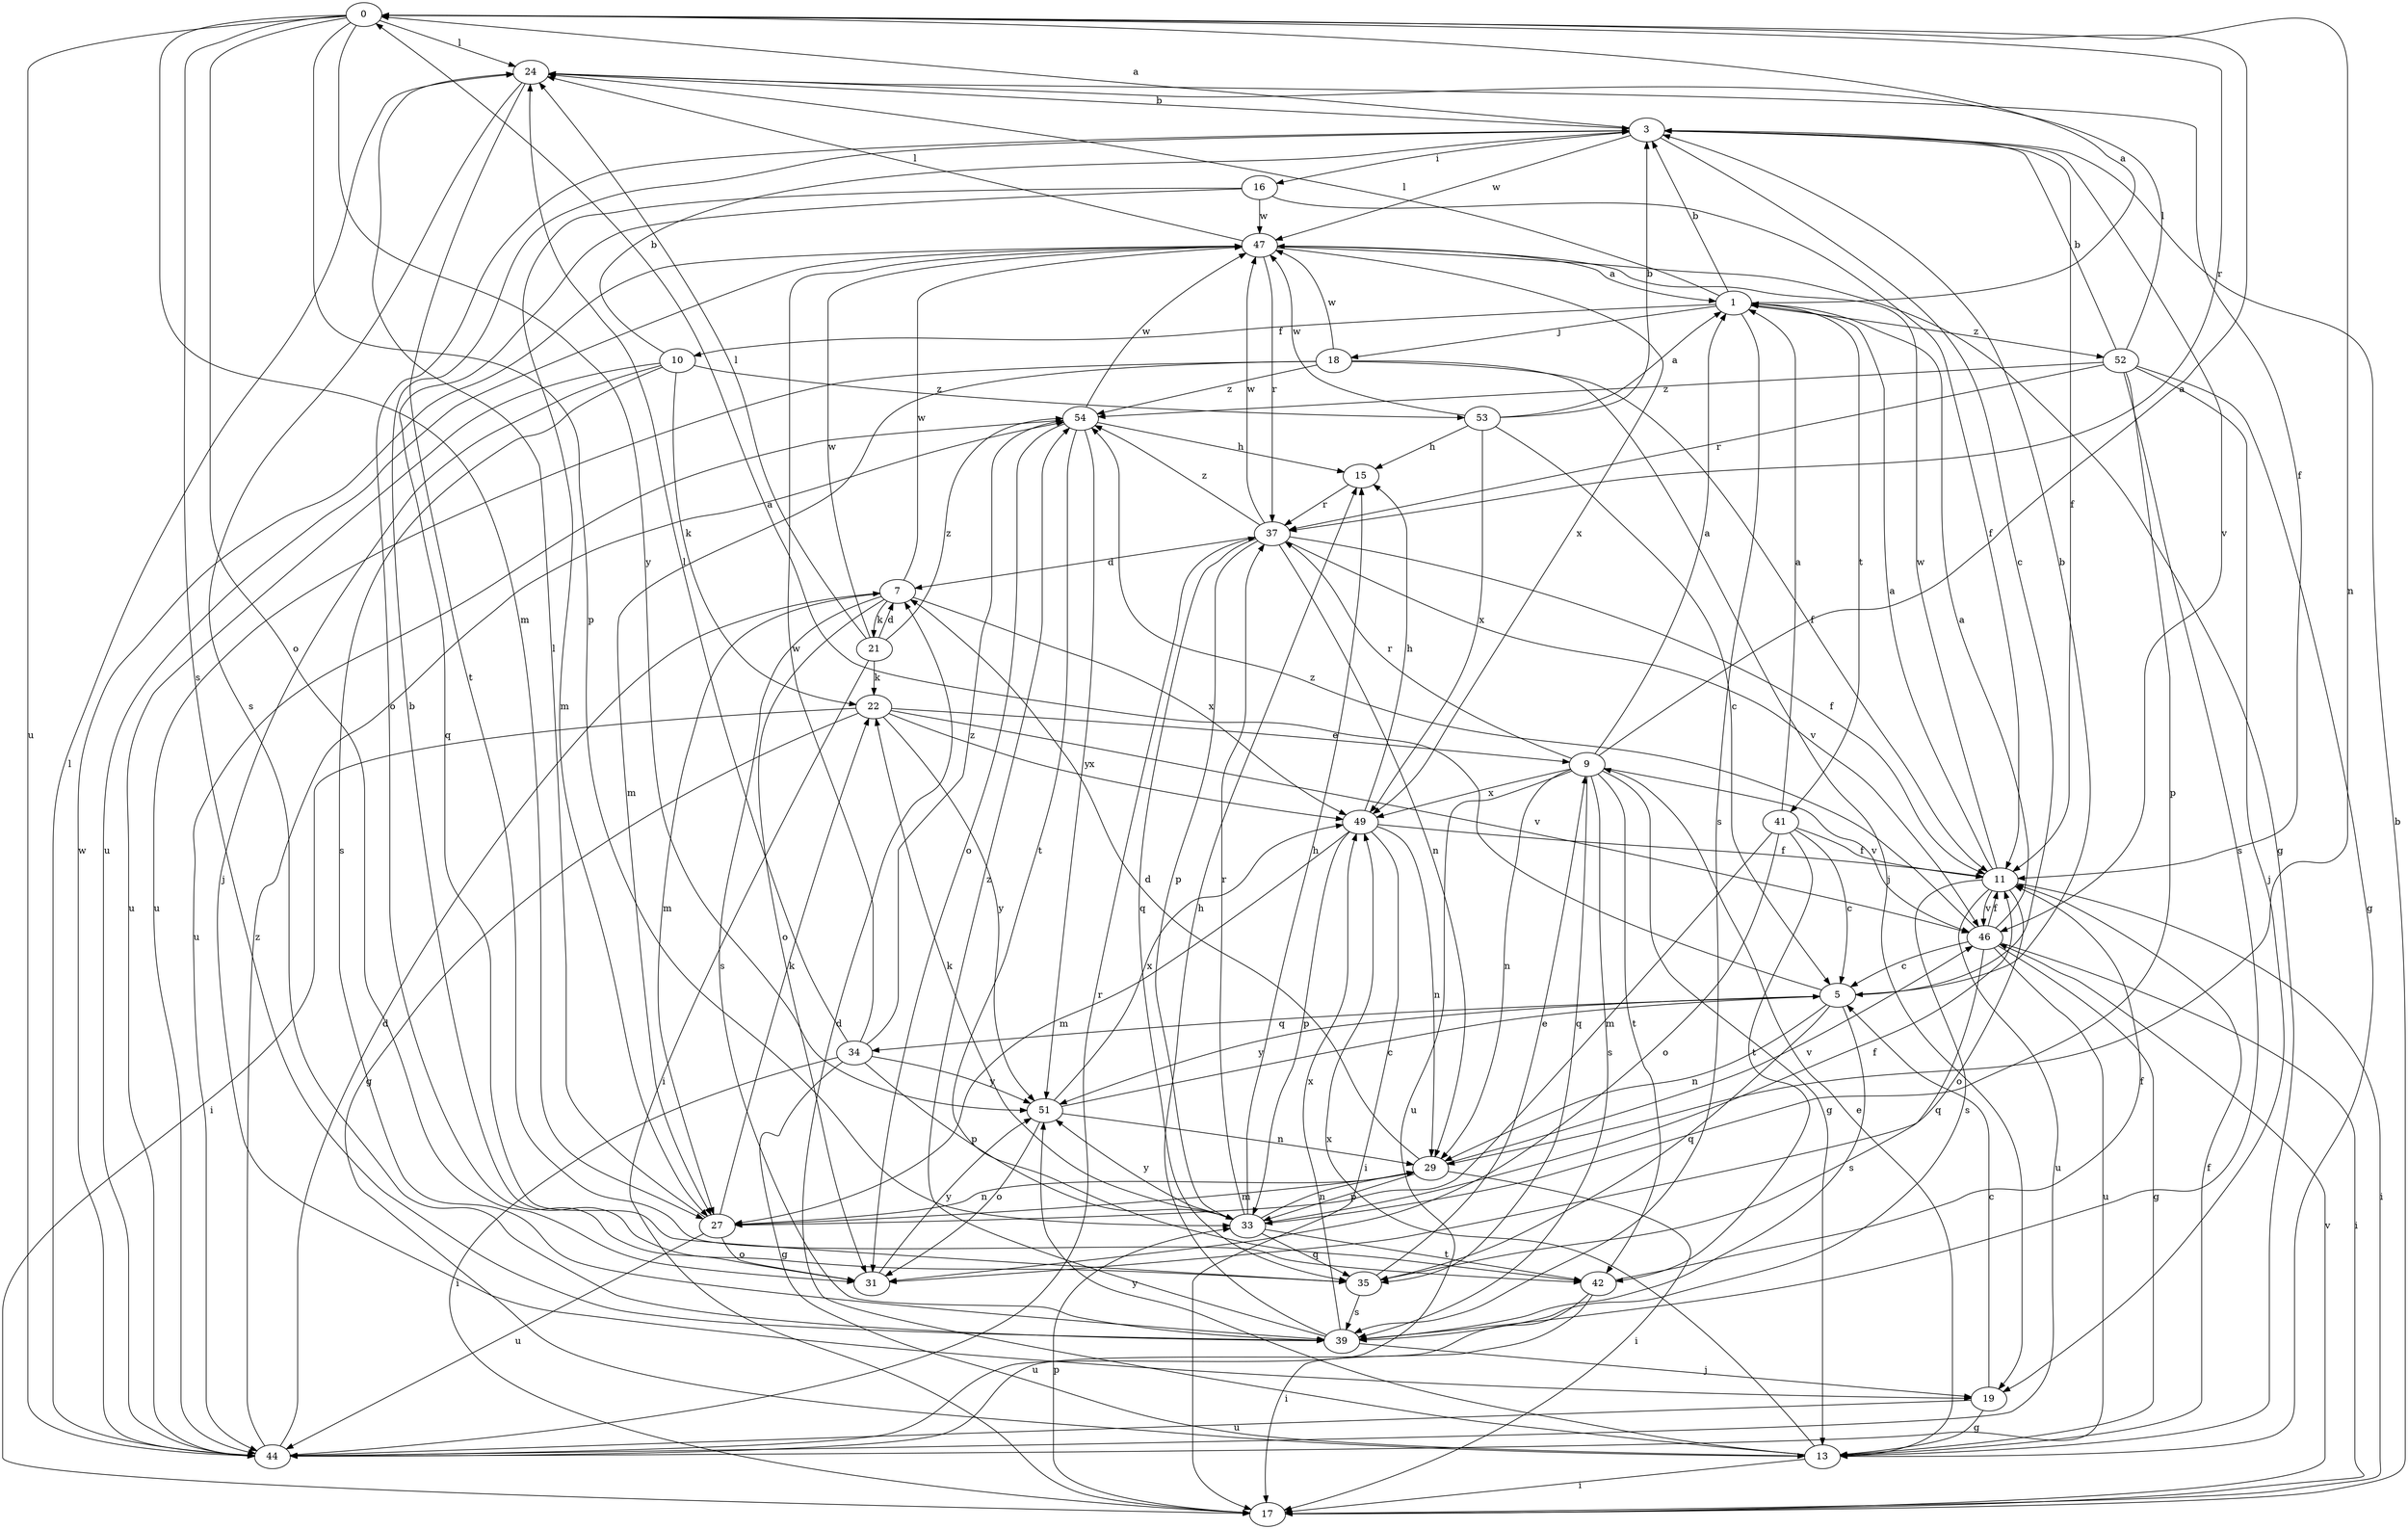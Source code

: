 strict digraph  {
0;
1;
3;
5;
7;
9;
10;
11;
13;
15;
16;
17;
18;
19;
21;
22;
24;
27;
29;
31;
33;
34;
35;
37;
39;
41;
42;
44;
46;
47;
49;
51;
52;
53;
54;
0 -> 24  [label=l];
0 -> 27  [label=m];
0 -> 29  [label=n];
0 -> 31  [label=o];
0 -> 33  [label=p];
0 -> 37  [label=r];
0 -> 39  [label=s];
0 -> 44  [label=u];
0 -> 51  [label=y];
1 -> 0  [label=a];
1 -> 3  [label=b];
1 -> 10  [label=f];
1 -> 18  [label=j];
1 -> 24  [label=l];
1 -> 39  [label=s];
1 -> 41  [label=t];
1 -> 52  [label=z];
3 -> 0  [label=a];
3 -> 5  [label=c];
3 -> 11  [label=f];
3 -> 16  [label=i];
3 -> 31  [label=o];
3 -> 46  [label=v];
3 -> 47  [label=w];
5 -> 0  [label=a];
5 -> 3  [label=b];
5 -> 29  [label=n];
5 -> 34  [label=q];
5 -> 35  [label=q];
5 -> 39  [label=s];
5 -> 51  [label=y];
7 -> 21  [label=k];
7 -> 27  [label=m];
7 -> 31  [label=o];
7 -> 39  [label=s];
7 -> 47  [label=w];
7 -> 49  [label=x];
9 -> 0  [label=a];
9 -> 1  [label=a];
9 -> 13  [label=g];
9 -> 29  [label=n];
9 -> 35  [label=q];
9 -> 37  [label=r];
9 -> 39  [label=s];
9 -> 42  [label=t];
9 -> 44  [label=u];
9 -> 46  [label=v];
9 -> 49  [label=x];
10 -> 3  [label=b];
10 -> 19  [label=j];
10 -> 22  [label=k];
10 -> 39  [label=s];
10 -> 44  [label=u];
10 -> 53  [label=z];
11 -> 1  [label=a];
11 -> 17  [label=i];
11 -> 31  [label=o];
11 -> 39  [label=s];
11 -> 44  [label=u];
11 -> 46  [label=v];
11 -> 47  [label=w];
13 -> 7  [label=d];
13 -> 9  [label=e];
13 -> 11  [label=f];
13 -> 17  [label=i];
13 -> 49  [label=x];
13 -> 51  [label=y];
15 -> 37  [label=r];
16 -> 11  [label=f];
16 -> 27  [label=m];
16 -> 35  [label=q];
16 -> 47  [label=w];
17 -> 3  [label=b];
17 -> 33  [label=p];
17 -> 46  [label=v];
18 -> 11  [label=f];
18 -> 19  [label=j];
18 -> 27  [label=m];
18 -> 44  [label=u];
18 -> 47  [label=w];
18 -> 54  [label=z];
19 -> 5  [label=c];
19 -> 13  [label=g];
19 -> 44  [label=u];
21 -> 7  [label=d];
21 -> 17  [label=i];
21 -> 22  [label=k];
21 -> 24  [label=l];
21 -> 47  [label=w];
21 -> 54  [label=z];
22 -> 9  [label=e];
22 -> 13  [label=g];
22 -> 17  [label=i];
22 -> 46  [label=v];
22 -> 49  [label=x];
22 -> 51  [label=y];
24 -> 3  [label=b];
24 -> 11  [label=f];
24 -> 39  [label=s];
24 -> 42  [label=t];
27 -> 22  [label=k];
27 -> 24  [label=l];
27 -> 29  [label=n];
27 -> 31  [label=o];
27 -> 44  [label=u];
29 -> 7  [label=d];
29 -> 17  [label=i];
29 -> 27  [label=m];
29 -> 33  [label=p];
29 -> 46  [label=v];
31 -> 51  [label=y];
33 -> 11  [label=f];
33 -> 15  [label=h];
33 -> 22  [label=k];
33 -> 29  [label=n];
33 -> 35  [label=q];
33 -> 37  [label=r];
33 -> 42  [label=t];
33 -> 51  [label=y];
34 -> 13  [label=g];
34 -> 17  [label=i];
34 -> 24  [label=l];
34 -> 33  [label=p];
34 -> 47  [label=w];
34 -> 51  [label=y];
34 -> 54  [label=z];
35 -> 3  [label=b];
35 -> 9  [label=e];
35 -> 39  [label=s];
37 -> 7  [label=d];
37 -> 11  [label=f];
37 -> 29  [label=n];
37 -> 33  [label=p];
37 -> 35  [label=q];
37 -> 46  [label=v];
37 -> 47  [label=w];
37 -> 54  [label=z];
39 -> 15  [label=h];
39 -> 19  [label=j];
39 -> 49  [label=x];
39 -> 54  [label=z];
41 -> 1  [label=a];
41 -> 5  [label=c];
41 -> 11  [label=f];
41 -> 27  [label=m];
41 -> 31  [label=o];
41 -> 42  [label=t];
42 -> 11  [label=f];
42 -> 17  [label=i];
42 -> 44  [label=u];
44 -> 7  [label=d];
44 -> 24  [label=l];
44 -> 37  [label=r];
44 -> 47  [label=w];
44 -> 54  [label=z];
46 -> 1  [label=a];
46 -> 5  [label=c];
46 -> 11  [label=f];
46 -> 13  [label=g];
46 -> 17  [label=i];
46 -> 35  [label=q];
46 -> 44  [label=u];
46 -> 54  [label=z];
47 -> 1  [label=a];
47 -> 13  [label=g];
47 -> 24  [label=l];
47 -> 37  [label=r];
47 -> 44  [label=u];
47 -> 49  [label=x];
49 -> 11  [label=f];
49 -> 15  [label=h];
49 -> 17  [label=i];
49 -> 27  [label=m];
49 -> 29  [label=n];
49 -> 33  [label=p];
51 -> 5  [label=c];
51 -> 29  [label=n];
51 -> 31  [label=o];
51 -> 49  [label=x];
52 -> 3  [label=b];
52 -> 13  [label=g];
52 -> 19  [label=j];
52 -> 24  [label=l];
52 -> 33  [label=p];
52 -> 37  [label=r];
52 -> 39  [label=s];
52 -> 54  [label=z];
53 -> 1  [label=a];
53 -> 3  [label=b];
53 -> 5  [label=c];
53 -> 15  [label=h];
53 -> 47  [label=w];
53 -> 49  [label=x];
54 -> 15  [label=h];
54 -> 31  [label=o];
54 -> 42  [label=t];
54 -> 44  [label=u];
54 -> 47  [label=w];
54 -> 51  [label=y];
}
